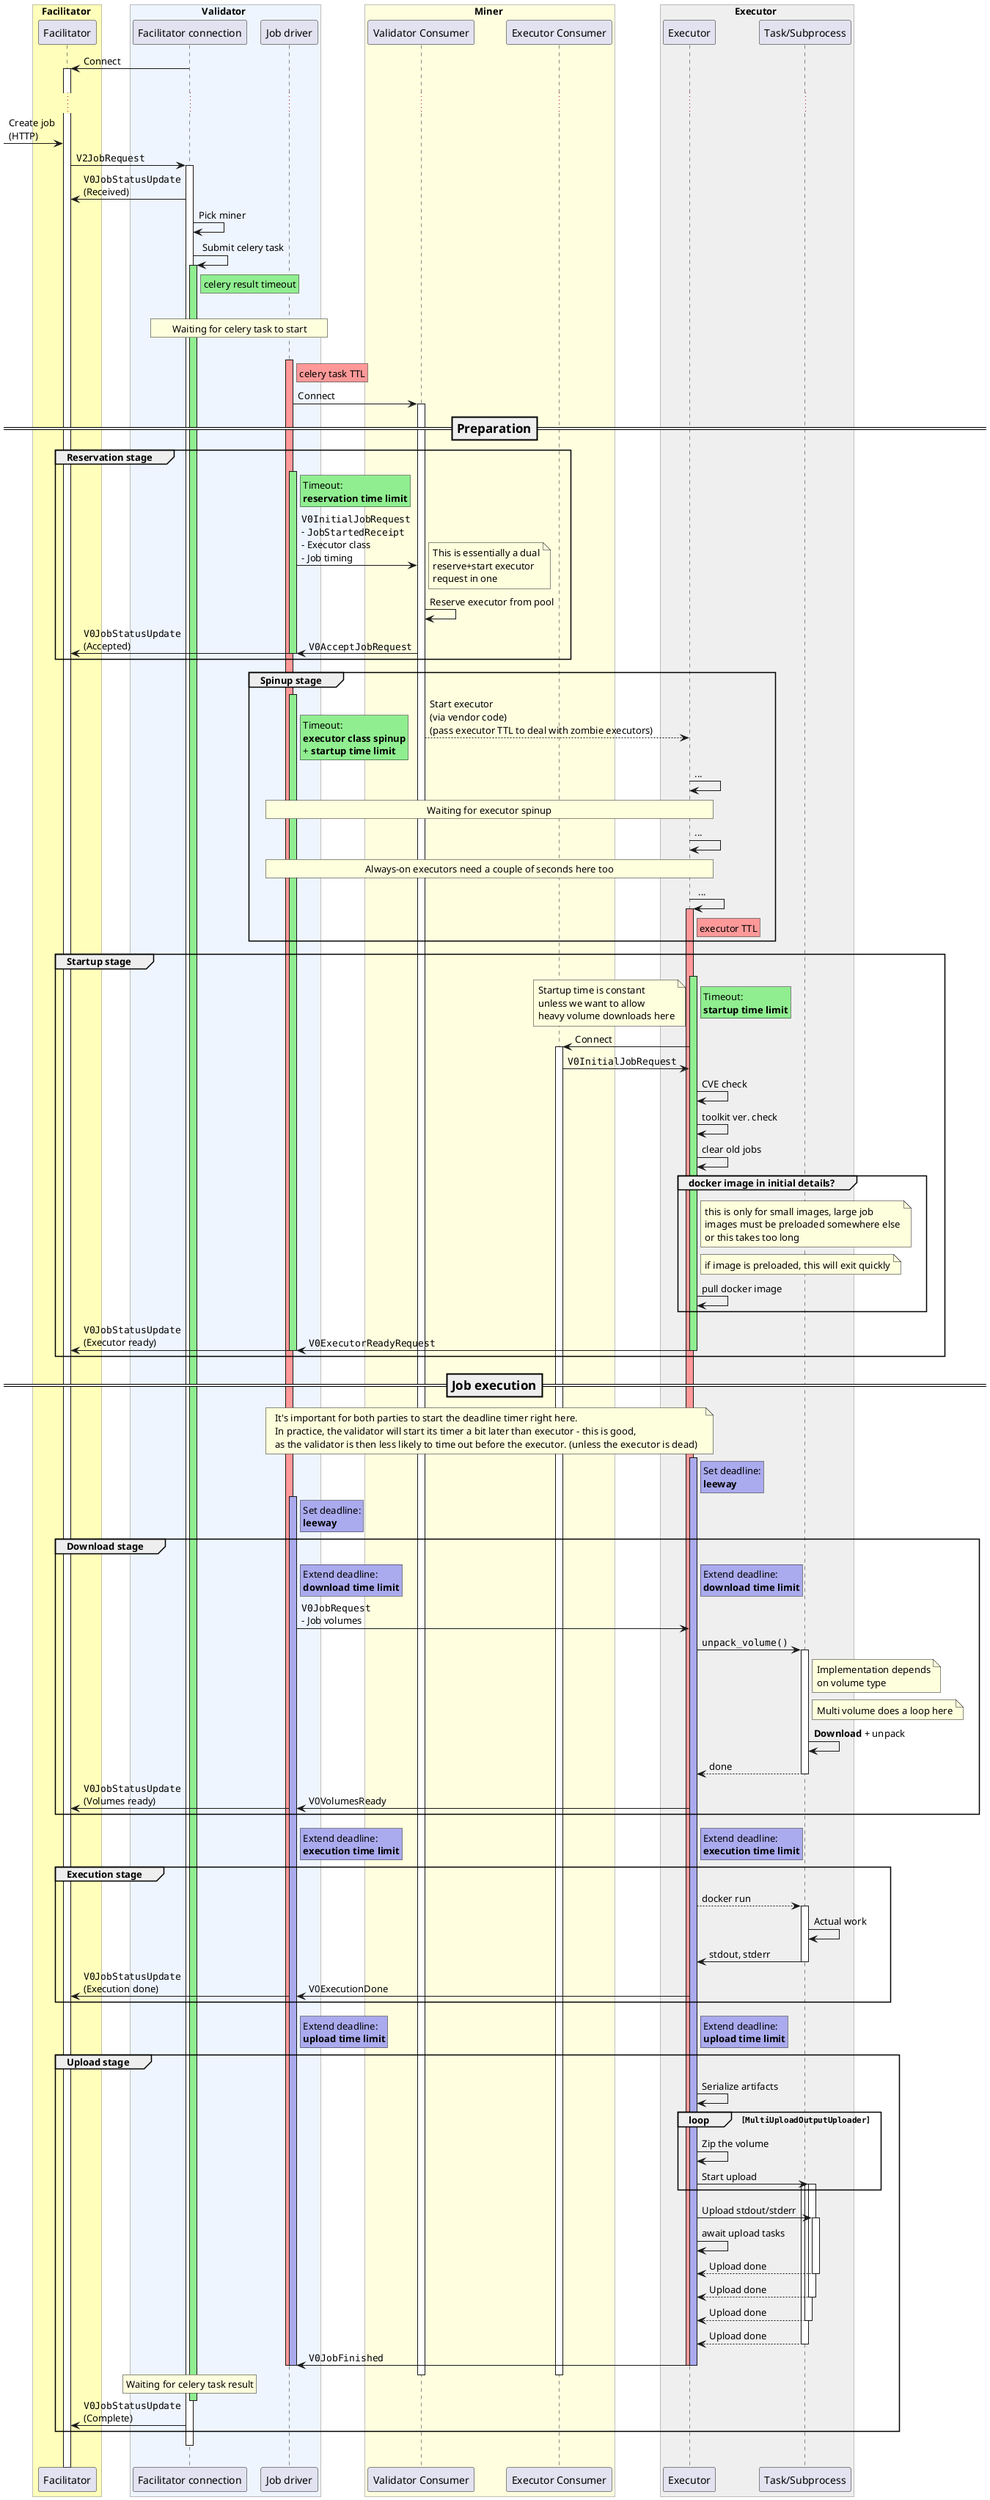 @startuml
!pragma teoz true
skinparam sequenceBoxBorderColor #gray
box Facilitator #ffb
participant Facilitator
end box
box Validator #eef5ff
participant "Facilitator connection"
participant "Job driver"
end box
box Miner #lightyellow
participant "Validator Consumer"
participant "Executor Consumer"
end box
box Executor #efefef
participant Executor
participant "Task/Subprocess"
end box

"Facilitator connection" -> Facilitator: Connect
activate Facilitator
|||
...


-> Facilitator: Create job\n(HTTP)
Facilitator -> "Facilitator connection": ""V2JobRequest""
activate "Facilitator connection"
"Facilitator connection" -> Facilitator: ""V0JobStatusUpdate""\n(Received)

"Facilitator connection" -> "Facilitator connection": Pick miner
"Facilitator connection" -> "Facilitator connection": Submit celery task
activate "Facilitator connection" #lightgreen
rnote right of "Facilitator connection" #lightgreen: celery result timeout
|||
rnote over "Facilitator connection", "Job driver": Waiting for celery task to start
|||
activate "Job driver" #f99
rnote right of "Job driver" #f99: celery task TTL
"Job driver" -> "Validator Consumer": Connect
activate "Validator Consumer"


== =Preparation ==

group Reservation stage
activate "Job driver" #lightgreen
rnote right of "Job driver" #lightgreen: Timeout:\n**reservation time limit**
"Job driver" -> "Validator Consumer": ""V0InitialJobRequest""\n- ""JobStartedReceipt""\n- Executor class\n- Job timing
&note right of "Validator Consumer": This is essentially a dual\nreserve+start executor\nrequest in one
"Validator Consumer" -> "Validator Consumer": Reserve executor from pool
"Validator Consumer" -> "Job driver": ""V0AcceptJobRequest""
&"Job driver" -> Facilitator: ""V0JobStatusUpdate""\n(Accepted)
deactivate "Job driver"
end group

group Spinup stage
activate "Job driver" #lightgreen
rnote right of "Job driver" #lightgreen: Timeout:\n**executor class spinup**\n+ **startup time limit**
&"Validator Consumer" --> Executor: Start executor\n(via vendor code)\n(pass executor TTL to deal with zombie executors)
Executor -> Executor: ...
rnote over "Job driver", Executor: Waiting for executor spinup
Executor -> Executor: ...
rnote over "Job driver", Executor: Always-on executors need a couple of seconds here too
Executor -> Executor: ...

activate Executor #f99
rnote right of Executor #f99: executor TTL
end group

group Startup stage
activate Executor #lightgreen
rnote right of "Executor" #lightgreen: Timeout:\n**startup time limit**
&note left of "Executor": Startup time is constant\nunless we want to allow\nheavy volume downloads here

Executor -> "Executor Consumer": Connect
activate "Executor Consumer"
"Executor Consumer" -> Executor: ""V0InitialJobRequest""
Executor -> "Executor": CVE check
Executor -> "Executor": toolkit ver. check
Executor -> Executor: clear old jobs
group docker image in initial details?
note right of Executor: this is only for small images, large job\nimages must be preloaded somewhere else\nor this takes too long
note right of Executor: if image is preloaded, this will exit quickly
Executor -> Executor: pull docker image
end group
Executor -> "Job driver": ""V0ExecutorReadyRequest""
&"Job driver" -> Facilitator: ""V0JobStatusUpdate""\n(Executor ready)
deactivate "Job driver"
deactivate Executor
end group

== =Job execution ==
note over "Job driver", "Executor": It's important for both parties to start the deadline timer right here.\nIn practice, the validator will start its timer a bit later than executor - this is good,\nas the validator is then less likely to time out before the executor. (unless the executor is dead)

activate Executor #aae
rnote right of Executor #aae: Set deadline:\n**leeway**
activate "Job driver" #aae
rnote right of "Job driver" #aae: Set deadline:\n**leeway**
group Download stage
rnote right of "Job driver" #aae: Extend deadline:\n**download time limit**
&rnote right of Executor #aae: Extend deadline:\n**download time limit**

"Job driver" -> "Executor": ""V0JobRequest""\n- Job volumes
Executor -> "Task/Subprocess": ""unpack_volume()""
activate "Task/Subprocess"
note right of "Task/Subprocess": Implementation depends\non volume type
note right of "Task/Subprocess": Multi volume does a loop here
"Task/Subprocess" -> "Task/Subprocess": **Download** + unpack
return done
deactivate "Task/Subprocess"
"Executor" -> "Job driver": V0VolumesReady
&"Job driver" -> Facilitator: ""V0JobStatusUpdate""\n(Volumes ready)
end group


rnote right of "Job driver" #aae: Extend deadline:\n**execution time limit**
&rnote right of Executor #aae: Extend deadline:\n**execution time limit**
group Execution stage

Executor --> "Task/Subprocess": docker run
activate "Task/Subprocess"
"Task/Subprocess" -> "Task/Subprocess": Actual work
"Task/Subprocess" -> Executor: stdout, stderr
deactivate "Task/Subprocess"

"Executor" -> "Job driver": V0ExecutionDone
&"Job driver" -> Facilitator: ""V0JobStatusUpdate""\n(Execution done)
end group

rnote right of "Job driver" #aae: Extend deadline:\n**upload time limit**
&rnote right of Executor #aae: Extend deadline:\n**upload time limit**
group Upload stage

Executor -> Executor: Serialize artifacts
loop ""MultiUploadOutputUploader""
Executor -> Executor: Zip the volume
Executor -> "Task/Subprocess": Start upload
activate "Task/Subprocess"
activate "Task/Subprocess"
activate "Task/Subprocess"
end loop
Executor -> "Task/Subprocess": Upload stdout/stderr
activate "Task/Subprocess"
Executor -> Executor: await upload tasks
"Task/Subprocess" --> Executor: Upload done
deactivate "Task/Subprocess"
"Task/Subprocess" --> Executor: Upload done
deactivate "Task/Subprocess"
"Task/Subprocess" --> Executor: Upload done
deactivate "Task/Subprocess"
"Task/Subprocess" --> Executor: Upload done
deactivate "Task/Subprocess"
Executor -> "Job driver": ""V0JobFinished""
deactivate Executor
deactivate "Job driver"

deactivate "Executor Consumer"
deactivate "Validator Consumer"
deactivate "Job driver"
deactivate Executor

rnote over "Facilitator connection": Waiting for celery task result
deactivate "Facilitator connection"
"Facilitator connection" -> Facilitator: ""V0JobStatusUpdate""\n(Complete)
end group

deactivate "Facilitator connection"
|||
@enduml